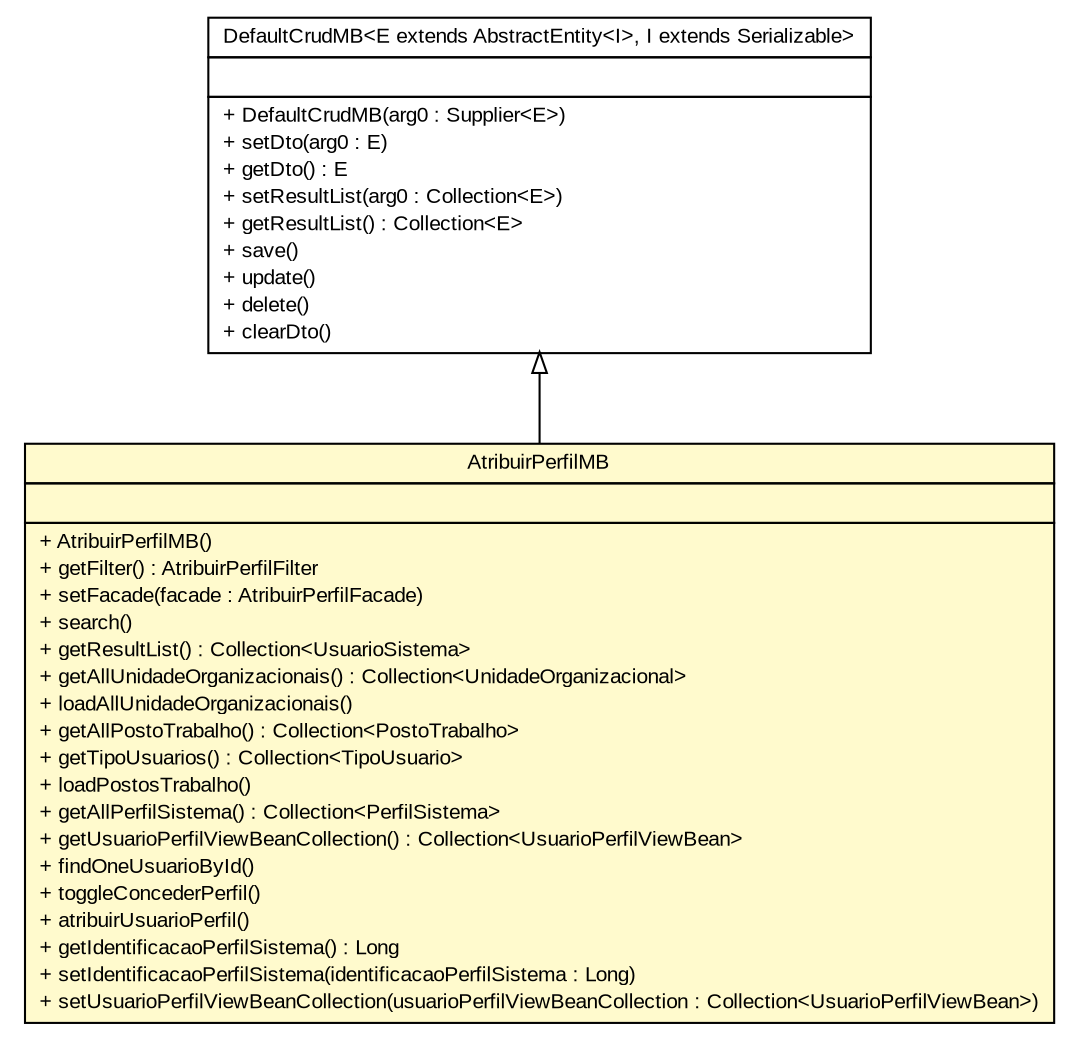 #!/usr/local/bin/dot
#
# Class diagram 
# Generated by UMLGraph version R5_6 (http://www.umlgraph.org/)
#

digraph G {
	edge [fontname="arial",fontsize=10,labelfontname="arial",labelfontsize=10];
	node [fontname="arial",fontsize=10,shape=plaintext];
	nodesep=0.25;
	ranksep=0.5;
	// br.gov.to.sefaz.seg.managedbean.AtribuirPerfilMB
	c339 [label=<<table title="br.gov.to.sefaz.seg.managedbean.AtribuirPerfilMB" border="0" cellborder="1" cellspacing="0" cellpadding="2" port="p" bgcolor="lemonChiffon" href="./AtribuirPerfilMB.html">
		<tr><td><table border="0" cellspacing="0" cellpadding="1">
<tr><td align="center" balign="center"> AtribuirPerfilMB </td></tr>
		</table></td></tr>
		<tr><td><table border="0" cellspacing="0" cellpadding="1">
<tr><td align="left" balign="left">  </td></tr>
		</table></td></tr>
		<tr><td><table border="0" cellspacing="0" cellpadding="1">
<tr><td align="left" balign="left"> + AtribuirPerfilMB() </td></tr>
<tr><td align="left" balign="left"> + getFilter() : AtribuirPerfilFilter </td></tr>
<tr><td align="left" balign="left"> + setFacade(facade : AtribuirPerfilFacade) </td></tr>
<tr><td align="left" balign="left"> + search() </td></tr>
<tr><td align="left" balign="left"> + getResultList() : Collection&lt;UsuarioSistema&gt; </td></tr>
<tr><td align="left" balign="left"> + getAllUnidadeOrganizacionais() : Collection&lt;UnidadeOrganizacional&gt; </td></tr>
<tr><td align="left" balign="left"> + loadAllUnidadeOrganizacionais() </td></tr>
<tr><td align="left" balign="left"> + getAllPostoTrabalho() : Collection&lt;PostoTrabalho&gt; </td></tr>
<tr><td align="left" balign="left"> + getTipoUsuarios() : Collection&lt;TipoUsuario&gt; </td></tr>
<tr><td align="left" balign="left"> + loadPostosTrabalho() </td></tr>
<tr><td align="left" balign="left"> + getAllPerfilSistema() : Collection&lt;PerfilSistema&gt; </td></tr>
<tr><td align="left" balign="left"> + getUsuarioPerfilViewBeanCollection() : Collection&lt;UsuarioPerfilViewBean&gt; </td></tr>
<tr><td align="left" balign="left"> + findOneUsuarioById() </td></tr>
<tr><td align="left" balign="left"> + toggleConcederPerfil() </td></tr>
<tr><td align="left" balign="left"> + atribuirUsuarioPerfil() </td></tr>
<tr><td align="left" balign="left"> + getIdentificacaoPerfilSistema() : Long </td></tr>
<tr><td align="left" balign="left"> + setIdentificacaoPerfilSistema(identificacaoPerfilSistema : Long) </td></tr>
<tr><td align="left" balign="left"> + setUsuarioPerfilViewBeanCollection(usuarioPerfilViewBeanCollection : Collection&lt;UsuarioPerfilViewBean&gt;) </td></tr>
		</table></td></tr>
		</table>>, URL="./AtribuirPerfilMB.html", fontname="arial", fontcolor="black", fontsize=10.0];
	//br.gov.to.sefaz.seg.managedbean.AtribuirPerfilMB extends br.gov.to.sefaz.presentation.managedbean.impl.DefaultCrudMB<br.gov.to.sefaz.seg.persistence.entity.UsuarioSistema, java.lang.String>
	c350:p -> c339:p [dir=back,arrowtail=empty];
	// br.gov.to.sefaz.presentation.managedbean.impl.DefaultCrudMB<E extends br.gov.to.sefaz.persistence.entity.AbstractEntity<I>, I extends java.io.Serializable>
	c350 [label=<<table title="br.gov.to.sefaz.presentation.managedbean.impl.DefaultCrudMB" border="0" cellborder="1" cellspacing="0" cellpadding="2" port="p" href="http://java.sun.com/j2se/1.4.2/docs/api/br/gov/to/sefaz/presentation/managedbean/impl/DefaultCrudMB.html">
		<tr><td><table border="0" cellspacing="0" cellpadding="1">
<tr><td align="center" balign="center"> DefaultCrudMB&lt;E extends AbstractEntity&lt;I&gt;, I extends Serializable&gt; </td></tr>
		</table></td></tr>
		<tr><td><table border="0" cellspacing="0" cellpadding="1">
<tr><td align="left" balign="left">  </td></tr>
		</table></td></tr>
		<tr><td><table border="0" cellspacing="0" cellpadding="1">
<tr><td align="left" balign="left"> + DefaultCrudMB(arg0 : Supplier&lt;E&gt;) </td></tr>
<tr><td align="left" balign="left"> + setDto(arg0 : E) </td></tr>
<tr><td align="left" balign="left"> + getDto() : E </td></tr>
<tr><td align="left" balign="left"> + setResultList(arg0 : Collection&lt;E&gt;) </td></tr>
<tr><td align="left" balign="left"> + getResultList() : Collection&lt;E&gt; </td></tr>
<tr><td align="left" balign="left"> + save() </td></tr>
<tr><td align="left" balign="left"> + update() </td></tr>
<tr><td align="left" balign="left"> + delete() </td></tr>
<tr><td align="left" balign="left"> + clearDto() </td></tr>
		</table></td></tr>
		</table>>, URL="http://java.sun.com/j2se/1.4.2/docs/api/br/gov/to/sefaz/presentation/managedbean/impl/DefaultCrudMB.html", fontname="arial", fontcolor="black", fontsize=10.0];
}

